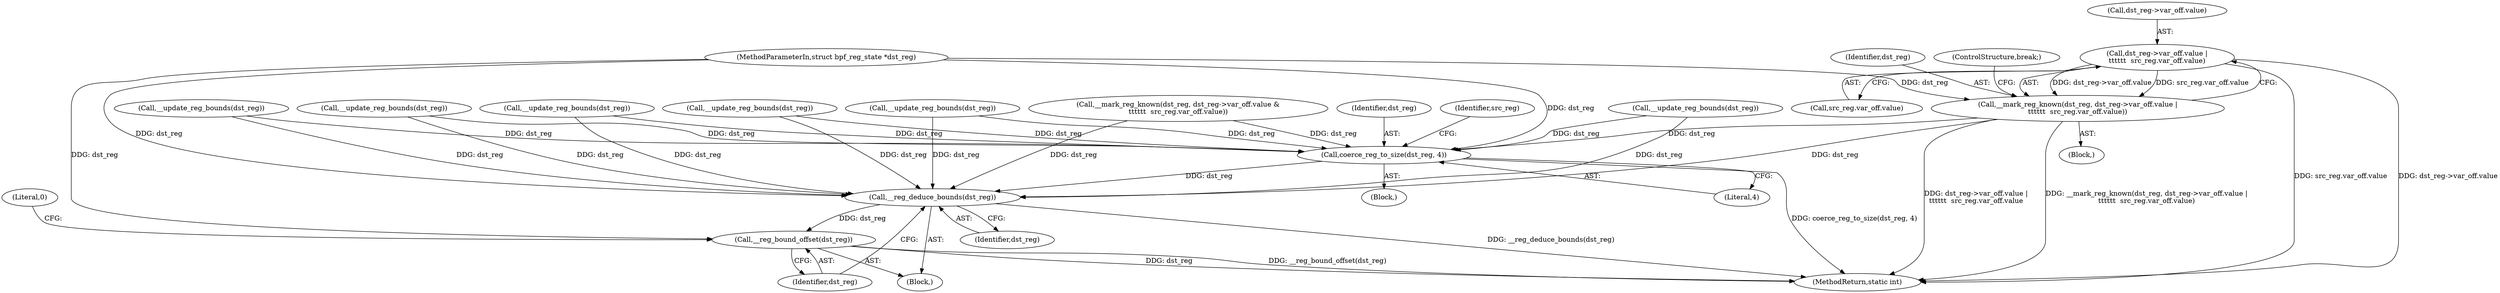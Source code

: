 digraph "0_linux_bb7f0f989ca7de1153bd128a40a71709e339fa03_0@pointer" {
"1000564" [label="(Call,dst_reg->var_off.value |\n\t\t\t\t\t\t  src_reg.var_off.value)"];
"1000562" [label="(Call,__mark_reg_known(dst_reg, dst_reg->var_off.value |\n\t\t\t\t\t\t  src_reg.var_off.value))"];
"1000790" [label="(Call,coerce_reg_to_size(dst_reg, 4))"];
"1000797" [label="(Call,__reg_deduce_bounds(dst_reg))"];
"1000799" [label="(Call,__reg_bound_offset(dst_reg))"];
"1000791" [label="(Identifier,dst_reg)"];
"1000561" [label="(Block,)"];
"1000803" [label="(MethodReturn,static int)"];
"1000790" [label="(Call,coerce_reg_to_size(dst_reg, 4))"];
"1000553" [label="(Call,__update_reg_bounds(dst_reg))"];
"1000562" [label="(Call,__mark_reg_known(dst_reg, dst_reg->var_off.value |\n\t\t\t\t\t\t  src_reg.var_off.value))"];
"1000565" [label="(Call,dst_reg->var_off.value)"];
"1000797" [label="(Call,__reg_deduce_bounds(dst_reg))"];
"1000795" [label="(Identifier,src_reg)"];
"1000404" [label="(Call,__update_reg_bounds(dst_reg))"];
"1000771" [label="(Call,__update_reg_bounds(dst_reg))"];
"1000563" [label="(Identifier,dst_reg)"];
"1000802" [label="(Literal,0)"];
"1000564" [label="(Call,dst_reg->var_off.value |\n\t\t\t\t\t\t  src_reg.var_off.value)"];
"1000798" [label="(Identifier,dst_reg)"];
"1000575" [label="(ControlStructure,break;)"];
"1000799" [label="(Call,__reg_bound_offset(dst_reg))"];
"1000800" [label="(Identifier,dst_reg)"];
"1000420" [label="(Call,__update_reg_bounds(dst_reg))"];
"1000792" [label="(Literal,4)"];
"1000716" [label="(Call,__update_reg_bounds(dst_reg))"];
"1000648" [label="(Call,__update_reg_bounds(dst_reg))"];
"1000570" [label="(Call,src_reg.var_off.value)"];
"1000129" [label="(Block,)"];
"1000473" [label="(Call,__mark_reg_known(dst_reg, dst_reg->var_off.value &\n\t\t\t\t\t\t  src_reg.var_off.value))"];
"1000127" [label="(MethodParameterIn,struct bpf_reg_state *dst_reg)"];
"1000789" [label="(Block,)"];
"1000564" -> "1000562"  [label="AST: "];
"1000564" -> "1000570"  [label="CFG: "];
"1000565" -> "1000564"  [label="AST: "];
"1000570" -> "1000564"  [label="AST: "];
"1000562" -> "1000564"  [label="CFG: "];
"1000564" -> "1000803"  [label="DDG: dst_reg->var_off.value"];
"1000564" -> "1000803"  [label="DDG: src_reg.var_off.value"];
"1000564" -> "1000562"  [label="DDG: dst_reg->var_off.value"];
"1000564" -> "1000562"  [label="DDG: src_reg.var_off.value"];
"1000562" -> "1000561"  [label="AST: "];
"1000563" -> "1000562"  [label="AST: "];
"1000575" -> "1000562"  [label="CFG: "];
"1000562" -> "1000803"  [label="DDG: __mark_reg_known(dst_reg, dst_reg->var_off.value |\n\t\t\t\t\t\t  src_reg.var_off.value)"];
"1000562" -> "1000803"  [label="DDG: dst_reg->var_off.value |\n\t\t\t\t\t\t  src_reg.var_off.value"];
"1000127" -> "1000562"  [label="DDG: dst_reg"];
"1000562" -> "1000790"  [label="DDG: dst_reg"];
"1000562" -> "1000797"  [label="DDG: dst_reg"];
"1000790" -> "1000789"  [label="AST: "];
"1000790" -> "1000792"  [label="CFG: "];
"1000791" -> "1000790"  [label="AST: "];
"1000792" -> "1000790"  [label="AST: "];
"1000795" -> "1000790"  [label="CFG: "];
"1000790" -> "1000803"  [label="DDG: coerce_reg_to_size(dst_reg, 4)"];
"1000553" -> "1000790"  [label="DDG: dst_reg"];
"1000716" -> "1000790"  [label="DDG: dst_reg"];
"1000473" -> "1000790"  [label="DDG: dst_reg"];
"1000648" -> "1000790"  [label="DDG: dst_reg"];
"1000420" -> "1000790"  [label="DDG: dst_reg"];
"1000771" -> "1000790"  [label="DDG: dst_reg"];
"1000404" -> "1000790"  [label="DDG: dst_reg"];
"1000127" -> "1000790"  [label="DDG: dst_reg"];
"1000790" -> "1000797"  [label="DDG: dst_reg"];
"1000797" -> "1000129"  [label="AST: "];
"1000797" -> "1000798"  [label="CFG: "];
"1000798" -> "1000797"  [label="AST: "];
"1000800" -> "1000797"  [label="CFG: "];
"1000797" -> "1000803"  [label="DDG: __reg_deduce_bounds(dst_reg)"];
"1000553" -> "1000797"  [label="DDG: dst_reg"];
"1000716" -> "1000797"  [label="DDG: dst_reg"];
"1000473" -> "1000797"  [label="DDG: dst_reg"];
"1000648" -> "1000797"  [label="DDG: dst_reg"];
"1000420" -> "1000797"  [label="DDG: dst_reg"];
"1000771" -> "1000797"  [label="DDG: dst_reg"];
"1000404" -> "1000797"  [label="DDG: dst_reg"];
"1000127" -> "1000797"  [label="DDG: dst_reg"];
"1000797" -> "1000799"  [label="DDG: dst_reg"];
"1000799" -> "1000129"  [label="AST: "];
"1000799" -> "1000800"  [label="CFG: "];
"1000800" -> "1000799"  [label="AST: "];
"1000802" -> "1000799"  [label="CFG: "];
"1000799" -> "1000803"  [label="DDG: dst_reg"];
"1000799" -> "1000803"  [label="DDG: __reg_bound_offset(dst_reg)"];
"1000127" -> "1000799"  [label="DDG: dst_reg"];
}
